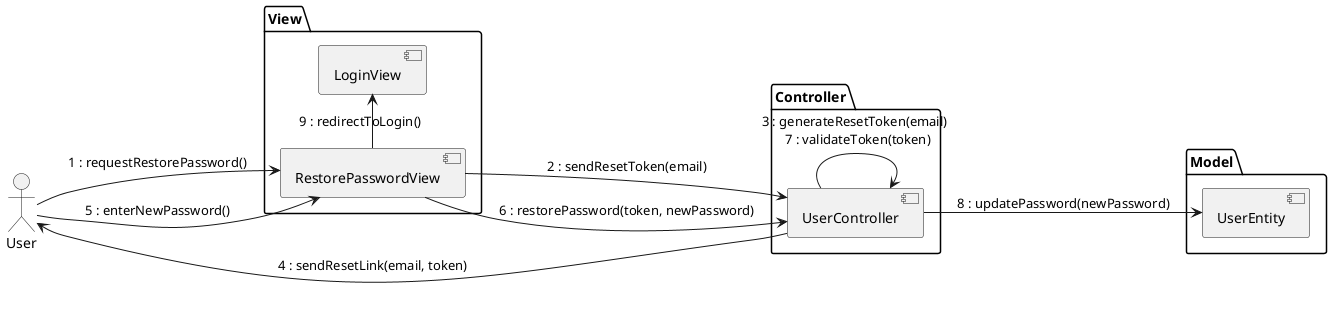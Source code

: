 @startuml

left to right direction

actor User

package View {
    [LoginView]
    [RestorePasswordView]
}

package Controller {
    [UserController]
}

package Model {
    [UserEntity]
}

User --> [RestorePasswordView] : 1 : requestRestorePassword()
[RestorePasswordView] --> [UserController] : 2 : sendResetToken(email)
[UserController] --> [UserController] : 3 : generateResetToken(email) \n 7 : validateToken(token)
[UserController] --> User : 4 : sendResetLink(email, token)

User --> [RestorePasswordView] : 5 : enterNewPassword()
[RestorePasswordView] --> [UserController] : 6 : restorePassword(token, newPassword)
[UserController] --> [UserEntity] : 8 : updatePassword(newPassword)
[RestorePasswordView] -right-> [LoginView] : 9 : redirectToLogin()

@enduml
